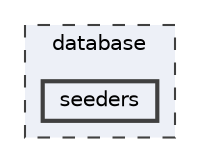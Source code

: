 digraph "database/seeders"
{
 // LATEX_PDF_SIZE
  bgcolor="transparent";
  edge [fontname=Helvetica,fontsize=10,labelfontname=Helvetica,labelfontsize=10];
  node [fontname=Helvetica,fontsize=10,shape=box,height=0.2,width=0.4];
  compound=true
  subgraph clusterdir_f32c53f2c0f0ccaeb11076e30674d5f4 {
    graph [ bgcolor="#edf0f7", pencolor="grey25", label="database", fontname=Helvetica,fontsize=10 style="filled,dashed", URL="dir_f32c53f2c0f0ccaeb11076e30674d5f4.html",tooltip=""]
  dir_7f39bdd714b5c574825c6c42997ce95d [label="seeders", fillcolor="#edf0f7", color="grey25", style="filled,bold", URL="dir_7f39bdd714b5c574825c6c42997ce95d.html",tooltip=""];
  }
}
